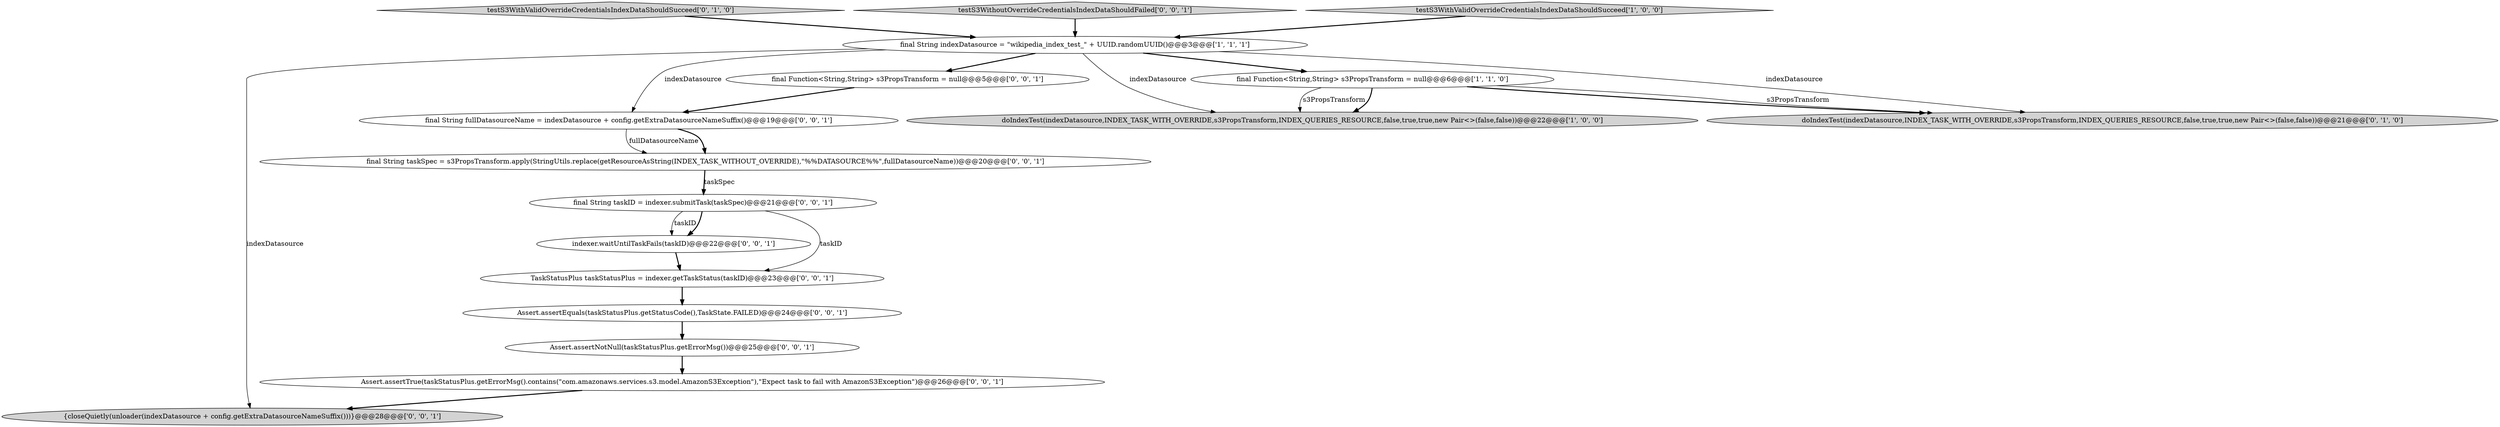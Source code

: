 digraph {
9 [style = filled, label = "final Function<String,String> s3PropsTransform = null@@@5@@@['0', '0', '1']", fillcolor = white, shape = ellipse image = "AAA0AAABBB3BBB"];
5 [style = filled, label = "testS3WithValidOverrideCredentialsIndexDataShouldSucceed['0', '1', '0']", fillcolor = lightgray, shape = diamond image = "AAA0AAABBB2BBB"];
7 [style = filled, label = "{closeQuietly(unloader(indexDatasource + config.getExtraDatasourceNameSuffix()))}@@@28@@@['0', '0', '1']", fillcolor = lightgray, shape = ellipse image = "AAA0AAABBB3BBB"];
14 [style = filled, label = "testS3WithoutOverrideCredentialsIndexDataShouldFailed['0', '0', '1']", fillcolor = lightgray, shape = diamond image = "AAA0AAABBB3BBB"];
0 [style = filled, label = "doIndexTest(indexDatasource,INDEX_TASK_WITH_OVERRIDE,s3PropsTransform,INDEX_QUERIES_RESOURCE,false,true,true,new Pair<>(false,false))@@@22@@@['1', '0', '0']", fillcolor = lightgray, shape = ellipse image = "AAA0AAABBB1BBB"];
1 [style = filled, label = "final Function<String,String> s3PropsTransform = null@@@6@@@['1', '1', '0']", fillcolor = white, shape = ellipse image = "AAA0AAABBB1BBB"];
6 [style = filled, label = "indexer.waitUntilTaskFails(taskID)@@@22@@@['0', '0', '1']", fillcolor = white, shape = ellipse image = "AAA0AAABBB3BBB"];
15 [style = filled, label = "final String fullDatasourceName = indexDatasource + config.getExtraDatasourceNameSuffix()@@@19@@@['0', '0', '1']", fillcolor = white, shape = ellipse image = "AAA0AAABBB3BBB"];
16 [style = filled, label = "Assert.assertNotNull(taskStatusPlus.getErrorMsg())@@@25@@@['0', '0', '1']", fillcolor = white, shape = ellipse image = "AAA0AAABBB3BBB"];
11 [style = filled, label = "TaskStatusPlus taskStatusPlus = indexer.getTaskStatus(taskID)@@@23@@@['0', '0', '1']", fillcolor = white, shape = ellipse image = "AAA0AAABBB3BBB"];
4 [style = filled, label = "doIndexTest(indexDatasource,INDEX_TASK_WITH_OVERRIDE,s3PropsTransform,INDEX_QUERIES_RESOURCE,false,true,true,new Pair<>(false,false))@@@21@@@['0', '1', '0']", fillcolor = lightgray, shape = ellipse image = "AAA0AAABBB2BBB"];
13 [style = filled, label = "Assert.assertEquals(taskStatusPlus.getStatusCode(),TaskState.FAILED)@@@24@@@['0', '0', '1']", fillcolor = white, shape = ellipse image = "AAA0AAABBB3BBB"];
10 [style = filled, label = "final String taskID = indexer.submitTask(taskSpec)@@@21@@@['0', '0', '1']", fillcolor = white, shape = ellipse image = "AAA0AAABBB3BBB"];
12 [style = filled, label = "final String taskSpec = s3PropsTransform.apply(StringUtils.replace(getResourceAsString(INDEX_TASK_WITHOUT_OVERRIDE),\"%%DATASOURCE%%\",fullDatasourceName))@@@20@@@['0', '0', '1']", fillcolor = white, shape = ellipse image = "AAA0AAABBB3BBB"];
8 [style = filled, label = "Assert.assertTrue(taskStatusPlus.getErrorMsg().contains(\"com.amazonaws.services.s3.model.AmazonS3Exception\"),\"Expect task to fail with AmazonS3Exception\")@@@26@@@['0', '0', '1']", fillcolor = white, shape = ellipse image = "AAA0AAABBB3BBB"];
2 [style = filled, label = "final String indexDatasource = \"wikipedia_index_test_\" + UUID.randomUUID()@@@3@@@['1', '1', '1']", fillcolor = white, shape = ellipse image = "AAA0AAABBB1BBB"];
3 [style = filled, label = "testS3WithValidOverrideCredentialsIndexDataShouldSucceed['1', '0', '0']", fillcolor = lightgray, shape = diamond image = "AAA0AAABBB1BBB"];
5->2 [style = bold, label=""];
15->12 [style = solid, label="fullDatasourceName"];
2->7 [style = solid, label="indexDatasource"];
10->6 [style = solid, label="taskID"];
10->6 [style = bold, label=""];
3->2 [style = bold, label=""];
15->12 [style = bold, label=""];
6->11 [style = bold, label=""];
16->8 [style = bold, label=""];
9->15 [style = bold, label=""];
2->0 [style = solid, label="indexDatasource"];
10->11 [style = solid, label="taskID"];
12->10 [style = bold, label=""];
2->9 [style = bold, label=""];
1->0 [style = solid, label="s3PropsTransform"];
12->10 [style = solid, label="taskSpec"];
13->16 [style = bold, label=""];
2->4 [style = solid, label="indexDatasource"];
2->1 [style = bold, label=""];
11->13 [style = bold, label=""];
2->15 [style = solid, label="indexDatasource"];
1->4 [style = bold, label=""];
14->2 [style = bold, label=""];
8->7 [style = bold, label=""];
1->4 [style = solid, label="s3PropsTransform"];
1->0 [style = bold, label=""];
}
